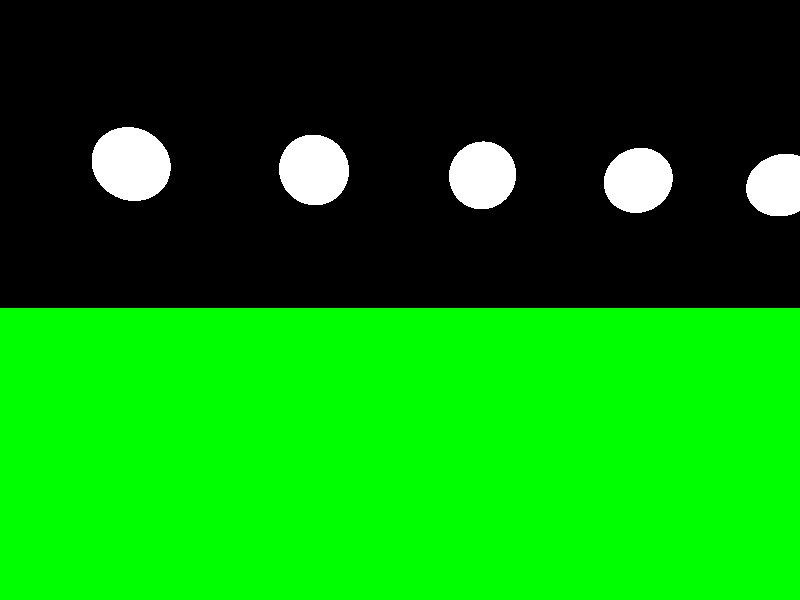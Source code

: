 // brightest.pov
//
// Written by: Henry Wagner

#declare use_blur = 20*0;
#declare use_radiosity = 0;
#declare rad_brightness = 2;

global_settings {
    max_trace_level 6
    assumed_gamma 2.2
    #if (use_radiosity)
        radiosity {
        #if (use_radiosity = 2)
            // save settings
            pretrace_start 0.5 pretrace_end 0.1
            count 200 nearest_count 20 error_bound .25
            recursion_limit 1
            normal on
            brightness rad_brightness
            save_file "data.rad"
        #else
            // load settings
            pretrace_start 1 pretrace_end 1
            always_sample off
            error_bound .25
            recursion_limit 1
            normal on
            brightness rad_brightness
            load_file "data.rad"
        #end
        }
    #end
}

#include "colors.inc"

plane { < 0, 1, 0 >, 0 pigment { color Green } }

#declare counter = 1;

#while (counter < 11)
light_source {
    < counter, 1, 0 >
    color White+Gold
    fade_distance 0.6
    fade_power 2
    looks_like {
        sphere {
            < counter, 1, 0 >, 0.4
            texture {
                pigment { color White+Gold }
                finish {
                    ambient 1
                    diffuse 0
                    // brilliance counter
                }
            }
        }
    }
}
    #declare counter = counter + 1;
#end

camera {
    location < 4, 0.4, -7 >
    look_at  < 5, 0.5, 0 >
}